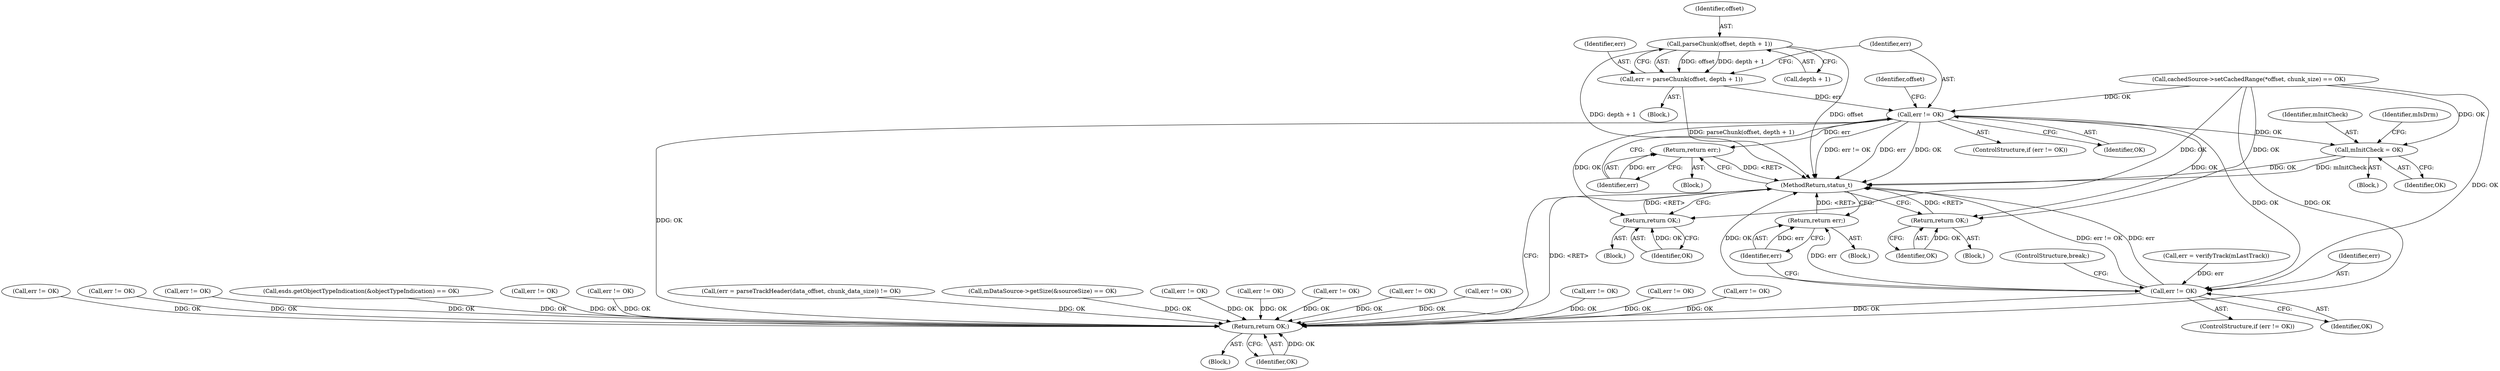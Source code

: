 digraph "0_Android_f81038006b4c59a5a148dcad887371206033c28f_2@pointer" {
"1000520" [label="(Call,parseChunk(offset, depth + 1))"];
"1000518" [label="(Call,err = parseChunk(offset, depth + 1))"];
"1000526" [label="(Call,err != OK)"];
"1000530" [label="(Return,return err;)"];
"1000603" [label="(Return,return OK;)"];
"1000611" [label="(Call,err != OK)"];
"1000615" [label="(Return,return err;)"];
"1003287" [label="(Return,return OK;)"];
"1000627" [label="(Call,mInitCheck = OK)"];
"1000638" [label="(Return,return OK;)"];
"1000560" [label="(Block,)"];
"1000520" [label="(Call,parseChunk(offset, depth + 1))"];
"1001046" [label="(Call,(err = parseTrackHeader(data_offset, chunk_data_size)) != OK)"];
"1000526" [label="(Call,err != OK)"];
"1000529" [label="(Block,)"];
"1000194" [label="(Call,mDataSource->getSize(&sourceSize) == OK)"];
"1000629" [label="(Identifier,OK)"];
"1000610" [label="(ControlStructure,if (err != OK))"];
"1000613" [label="(Identifier,OK)"];
"1003289" [label="(MethodReturn,status_t)"];
"1000626" [label="(Block,)"];
"1001698" [label="(Call,err != OK)"];
"1000627" [label="(Call,mInitCheck = OK)"];
"1000525" [label="(ControlStructure,if (err != OK))"];
"1002336" [label="(Call,err != OK)"];
"1002193" [label="(Call,err != OK)"];
"1001909" [label="(Call,err != OK)"];
"1000632" [label="(Identifier,mIsDrm)"];
"1000638" [label="(Return,return OK;)"];
"1000640" [label="(ControlStructure,break;)"];
"1000514" [label="(Identifier,offset)"];
"1000521" [label="(Identifier,offset)"];
"1002625" [label="(Call,err != OK)"];
"1000604" [label="(Identifier,OK)"];
"1000606" [label="(Call,err = verifyTrack(mLastTrack))"];
"1000531" [label="(Identifier,err)"];
"1001838" [label="(Call,err != OK)"];
"1000615" [label="(Return,return err;)"];
"1000611" [label="(Call,err != OK)"];
"1003287" [label="(Return,return OK;)"];
"1000614" [label="(Block,)"];
"1000107" [label="(Block,)"];
"1000528" [label="(Identifier,OK)"];
"1000616" [label="(Identifier,err)"];
"1000639" [label="(Identifier,OK)"];
"1000516" [label="(Block,)"];
"1000522" [label="(Call,depth + 1)"];
"1000519" [label="(Identifier,err)"];
"1000518" [label="(Call,err = parseChunk(offset, depth + 1))"];
"1002362" [label="(Call,esds.getObjectTypeIndication(&objectTypeIndication) == OK)"];
"1003228" [label="(Call,err != OK)"];
"1000530" [label="(Return,return err;)"];
"1002162" [label="(Call,err != OK)"];
"1000421" [label="(Call,cachedSource->setCachedRange(*offset, chunk_size) == OK)"];
"1001954" [label="(Call,err != OK)"];
"1003288" [label="(Identifier,OK)"];
"1000612" [label="(Identifier,err)"];
"1002131" [label="(Call,err != OK)"];
"1001878" [label="(Call,err != OK)"];
"1002590" [label="(Call,err != OK)"];
"1000637" [label="(Block,)"];
"1000628" [label="(Identifier,mInitCheck)"];
"1001557" [label="(Call,err != OK)"];
"1000527" [label="(Identifier,err)"];
"1000603" [label="(Return,return OK;)"];
"1000520" -> "1000518"  [label="AST: "];
"1000520" -> "1000522"  [label="CFG: "];
"1000521" -> "1000520"  [label="AST: "];
"1000522" -> "1000520"  [label="AST: "];
"1000518" -> "1000520"  [label="CFG: "];
"1000520" -> "1003289"  [label="DDG: depth + 1"];
"1000520" -> "1003289"  [label="DDG: offset"];
"1000520" -> "1000518"  [label="DDG: offset"];
"1000520" -> "1000518"  [label="DDG: depth + 1"];
"1000518" -> "1000516"  [label="AST: "];
"1000519" -> "1000518"  [label="AST: "];
"1000527" -> "1000518"  [label="CFG: "];
"1000518" -> "1003289"  [label="DDG: parseChunk(offset, depth + 1)"];
"1000518" -> "1000526"  [label="DDG: err"];
"1000526" -> "1000525"  [label="AST: "];
"1000526" -> "1000528"  [label="CFG: "];
"1000527" -> "1000526"  [label="AST: "];
"1000528" -> "1000526"  [label="AST: "];
"1000514" -> "1000526"  [label="CFG: "];
"1000531" -> "1000526"  [label="CFG: "];
"1000526" -> "1003289"  [label="DDG: OK"];
"1000526" -> "1003289"  [label="DDG: err != OK"];
"1000526" -> "1003289"  [label="DDG: err"];
"1000421" -> "1000526"  [label="DDG: OK"];
"1000526" -> "1000530"  [label="DDG: err"];
"1000526" -> "1000603"  [label="DDG: OK"];
"1000526" -> "1000611"  [label="DDG: OK"];
"1000526" -> "1000627"  [label="DDG: OK"];
"1000526" -> "1000638"  [label="DDG: OK"];
"1000526" -> "1003287"  [label="DDG: OK"];
"1000530" -> "1000529"  [label="AST: "];
"1000530" -> "1000531"  [label="CFG: "];
"1000531" -> "1000530"  [label="AST: "];
"1003289" -> "1000530"  [label="CFG: "];
"1000530" -> "1003289"  [label="DDG: <RET>"];
"1000531" -> "1000530"  [label="DDG: err"];
"1000603" -> "1000560"  [label="AST: "];
"1000603" -> "1000604"  [label="CFG: "];
"1000604" -> "1000603"  [label="AST: "];
"1003289" -> "1000603"  [label="CFG: "];
"1000603" -> "1003289"  [label="DDG: <RET>"];
"1000604" -> "1000603"  [label="DDG: OK"];
"1000421" -> "1000603"  [label="DDG: OK"];
"1000611" -> "1000610"  [label="AST: "];
"1000611" -> "1000613"  [label="CFG: "];
"1000612" -> "1000611"  [label="AST: "];
"1000613" -> "1000611"  [label="AST: "];
"1000616" -> "1000611"  [label="CFG: "];
"1000640" -> "1000611"  [label="CFG: "];
"1000611" -> "1003289"  [label="DDG: OK"];
"1000611" -> "1003289"  [label="DDG: err != OK"];
"1000611" -> "1003289"  [label="DDG: err"];
"1000606" -> "1000611"  [label="DDG: err"];
"1000421" -> "1000611"  [label="DDG: OK"];
"1000611" -> "1000615"  [label="DDG: err"];
"1000611" -> "1003287"  [label="DDG: OK"];
"1000615" -> "1000614"  [label="AST: "];
"1000615" -> "1000616"  [label="CFG: "];
"1000616" -> "1000615"  [label="AST: "];
"1003289" -> "1000615"  [label="CFG: "];
"1000615" -> "1003289"  [label="DDG: <RET>"];
"1000616" -> "1000615"  [label="DDG: err"];
"1003287" -> "1000107"  [label="AST: "];
"1003287" -> "1003288"  [label="CFG: "];
"1003288" -> "1003287"  [label="AST: "];
"1003289" -> "1003287"  [label="CFG: "];
"1003287" -> "1003289"  [label="DDG: <RET>"];
"1003288" -> "1003287"  [label="DDG: OK"];
"1002131" -> "1003287"  [label="DDG: OK"];
"1001698" -> "1003287"  [label="DDG: OK"];
"1001909" -> "1003287"  [label="DDG: OK"];
"1000421" -> "1003287"  [label="DDG: OK"];
"1001557" -> "1003287"  [label="DDG: OK"];
"1002590" -> "1003287"  [label="DDG: OK"];
"1001838" -> "1003287"  [label="DDG: OK"];
"1001878" -> "1003287"  [label="DDG: OK"];
"1002362" -> "1003287"  [label="DDG: OK"];
"1002625" -> "1003287"  [label="DDG: OK"];
"1001954" -> "1003287"  [label="DDG: OK"];
"1002162" -> "1003287"  [label="DDG: OK"];
"1002336" -> "1003287"  [label="DDG: OK"];
"1002193" -> "1003287"  [label="DDG: OK"];
"1001046" -> "1003287"  [label="DDG: OK"];
"1000194" -> "1003287"  [label="DDG: OK"];
"1003228" -> "1003287"  [label="DDG: OK"];
"1000627" -> "1000626"  [label="AST: "];
"1000627" -> "1000629"  [label="CFG: "];
"1000628" -> "1000627"  [label="AST: "];
"1000629" -> "1000627"  [label="AST: "];
"1000632" -> "1000627"  [label="CFG: "];
"1000627" -> "1003289"  [label="DDG: OK"];
"1000627" -> "1003289"  [label="DDG: mInitCheck"];
"1000421" -> "1000627"  [label="DDG: OK"];
"1000638" -> "1000637"  [label="AST: "];
"1000638" -> "1000639"  [label="CFG: "];
"1000639" -> "1000638"  [label="AST: "];
"1003289" -> "1000638"  [label="CFG: "];
"1000638" -> "1003289"  [label="DDG: <RET>"];
"1000639" -> "1000638"  [label="DDG: OK"];
"1000421" -> "1000638"  [label="DDG: OK"];
}
